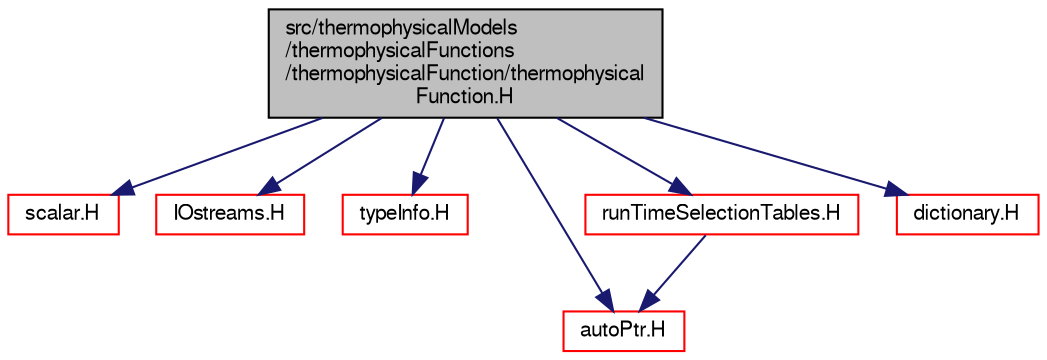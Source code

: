 digraph "src/thermophysicalModels/thermophysicalFunctions/thermophysicalFunction/thermophysicalFunction.H"
{
  bgcolor="transparent";
  edge [fontname="FreeSans",fontsize="10",labelfontname="FreeSans",labelfontsize="10"];
  node [fontname="FreeSans",fontsize="10",shape=record];
  Node0 [label="src/thermophysicalModels\l/thermophysicalFunctions\l/thermophysicalFunction/thermophysical\lFunction.H",height=0.2,width=0.4,color="black", fillcolor="grey75", style="filled", fontcolor="black"];
  Node0 -> Node1 [color="midnightblue",fontsize="10",style="solid",fontname="FreeSans"];
  Node1 [label="scalar.H",height=0.2,width=0.4,color="red",URL="$a12533.html"];
  Node0 -> Node24 [color="midnightblue",fontsize="10",style="solid",fontname="FreeSans"];
  Node24 [label="IOstreams.H",height=0.2,width=0.4,color="red",URL="$a09104.html",tooltip="Useful combination of include files which define Sin, Sout and Serr and the use of IO streams general..."];
  Node0 -> Node35 [color="midnightblue",fontsize="10",style="solid",fontname="FreeSans"];
  Node35 [label="typeInfo.H",height=0.2,width=0.4,color="red",URL="$a09341.html"];
  Node0 -> Node50 [color="midnightblue",fontsize="10",style="solid",fontname="FreeSans"];
  Node50 [label="autoPtr.H",height=0.2,width=0.4,color="red",URL="$a11078.html"];
  Node0 -> Node49 [color="midnightblue",fontsize="10",style="solid",fontname="FreeSans"];
  Node49 [label="runTimeSelectionTables.H",height=0.2,width=0.4,color="red",URL="$a09266.html",tooltip="Macros to ease declaration of run-time selection tables. "];
  Node49 -> Node50 [color="midnightblue",fontsize="10",style="solid",fontname="FreeSans"];
  Node0 -> Node61 [color="midnightblue",fontsize="10",style="solid",fontname="FreeSans"];
  Node61 [label="dictionary.H",height=0.2,width=0.4,color="red",URL="$a08804.html"];
}
